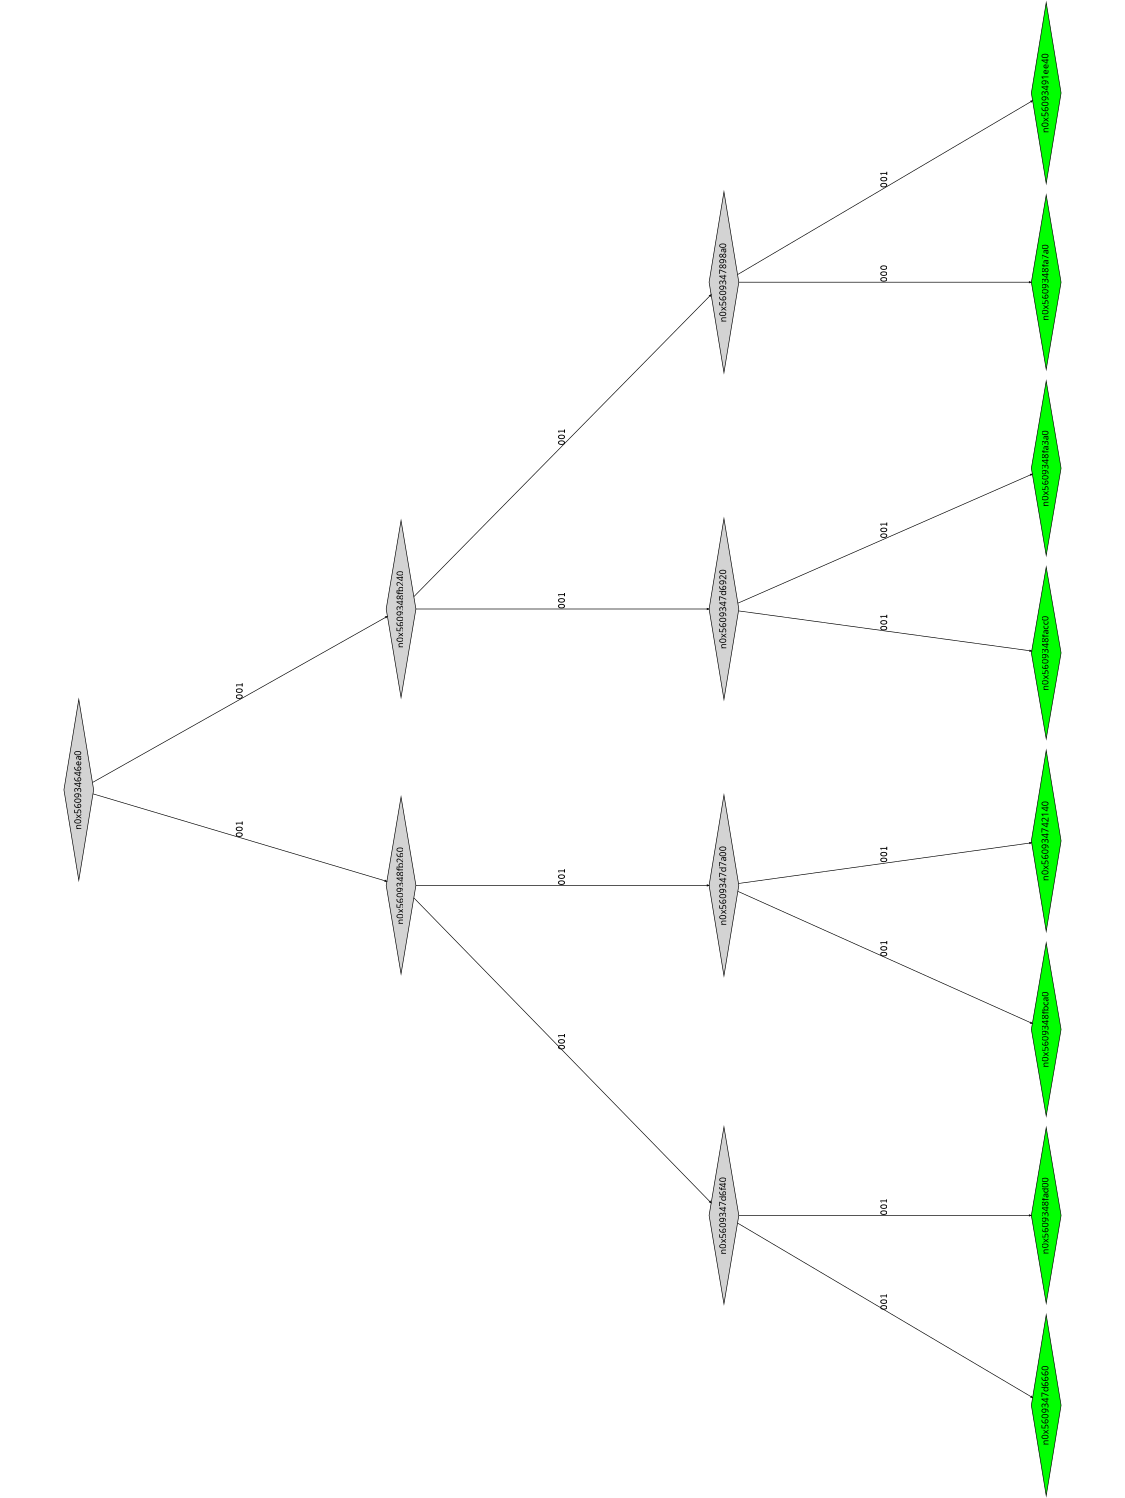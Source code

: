 digraph G {
	size="10,7.5";
	ratio=fill;
	rotate=90;
	center = "true";
	node [style="filled",width=.1,height=.1,fontname="Terminus"]
	edge [arrowsize=.3]
	n0x560934646ea0 [shape=diamond];
	n0x560934646ea0 -> n0x5609348fb260 [label=001];
	n0x560934646ea0 -> n0x5609348fb240 [label=001];
	n0x5609348fb240 [shape=diamond];
	n0x5609348fb240 -> n0x5609347d6920 [label=001];
	n0x5609348fb240 -> n0x5609347898a0 [label=001];
	n0x5609347898a0 [shape=diamond];
	n0x5609347898a0 -> n0x5609348fa7a0 [label=000];
	n0x5609347898a0 -> n0x56093491ee40 [label=001];
	n0x56093491ee40 [shape=diamond,fillcolor=green];
	n0x5609348fa7a0 [shape=diamond,fillcolor=green];
	n0x5609347d6920 [shape=diamond];
	n0x5609347d6920 -> n0x5609348facc0 [label=001];
	n0x5609347d6920 -> n0x5609348fa3a0 [label=001];
	n0x5609348fa3a0 [shape=diamond,fillcolor=green];
	n0x5609348facc0 [shape=diamond,fillcolor=green];
	n0x5609348fb260 [shape=diamond];
	n0x5609348fb260 -> n0x5609347d6f40 [label=001];
	n0x5609348fb260 -> n0x5609347d7a00 [label=001];
	n0x5609347d7a00 [shape=diamond];
	n0x5609347d7a00 -> n0x5609348fbca0 [label=001];
	n0x5609347d7a00 -> n0x560934742140 [label=001];
	n0x560934742140 [shape=diamond,fillcolor=green];
	n0x5609348fbca0 [shape=diamond,fillcolor=green];
	n0x5609347d6f40 [shape=diamond];
	n0x5609347d6f40 -> n0x5609347d6660 [label=001];
	n0x5609347d6f40 -> n0x5609348fad00 [label=001];
	n0x5609348fad00 [shape=diamond,fillcolor=green];
	n0x5609347d6660 [shape=diamond,fillcolor=green];
}
